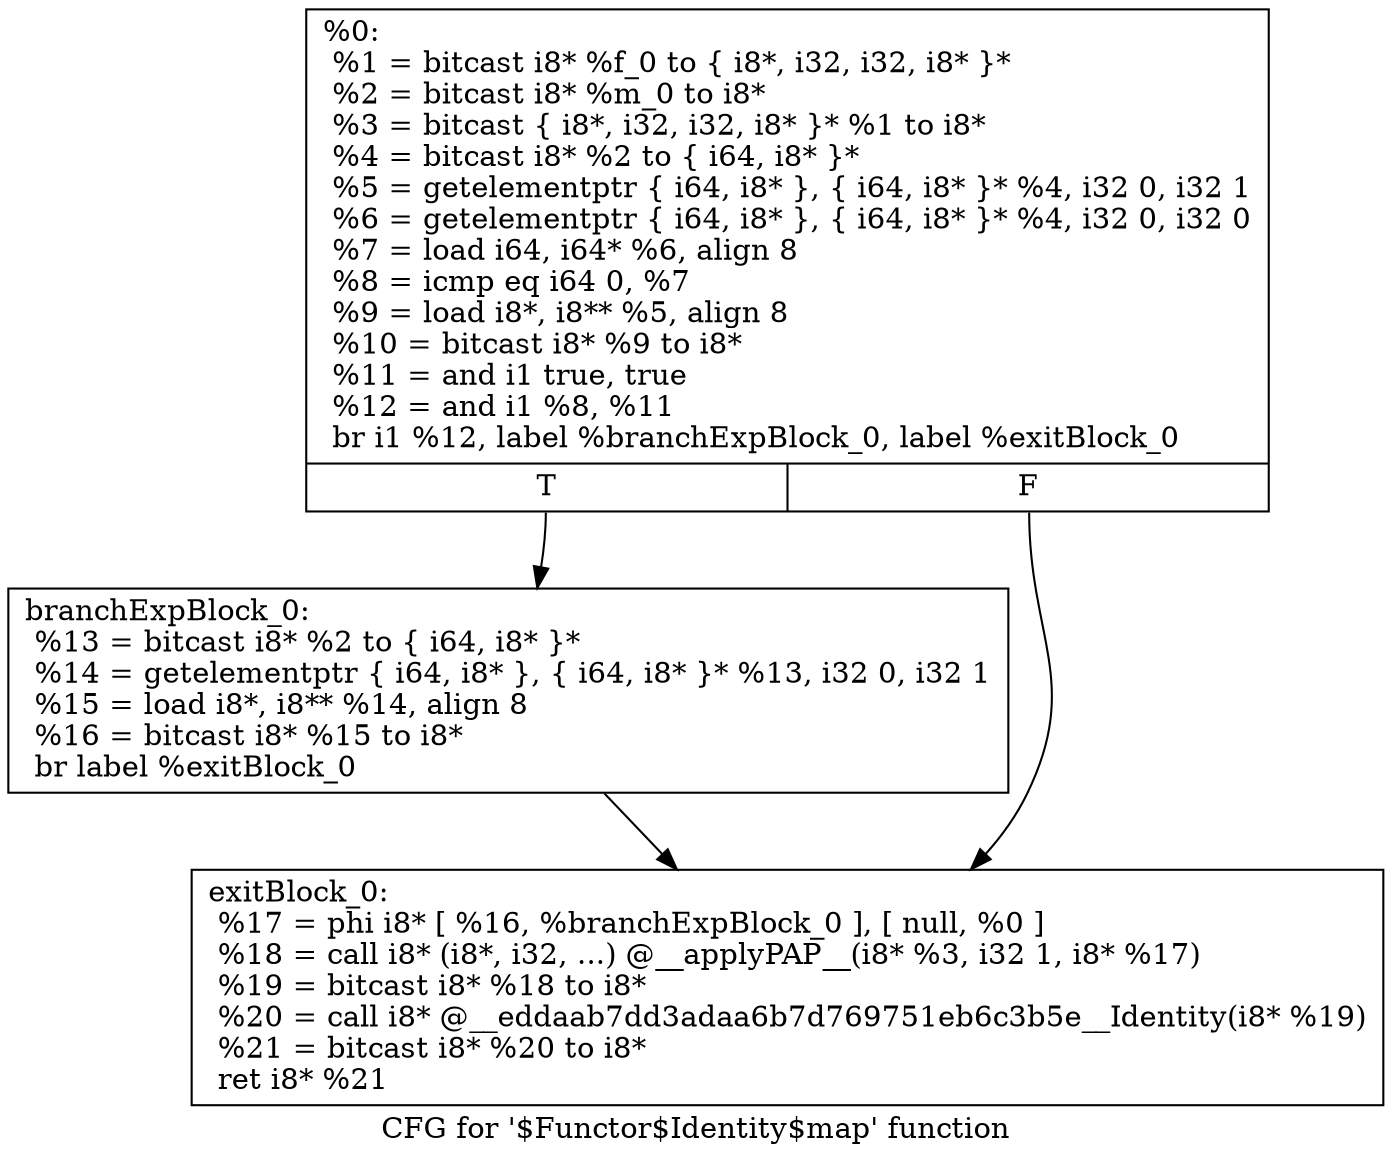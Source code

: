 digraph "CFG for '$Functor$Identity$map' function" {
	label="CFG for '$Functor$Identity$map' function";

	Node0x7f9812625700 [shape=record,label="{%0:\l  %1 = bitcast i8* %f_0 to \{ i8*, i32, i32, i8* \}*\l  %2 = bitcast i8* %m_0 to i8*\l  %3 = bitcast \{ i8*, i32, i32, i8* \}* %1 to i8*\l  %4 = bitcast i8* %2 to \{ i64, i8* \}*\l  %5 = getelementptr \{ i64, i8* \}, \{ i64, i8* \}* %4, i32 0, i32 1\l  %6 = getelementptr \{ i64, i8* \}, \{ i64, i8* \}* %4, i32 0, i32 0\l  %7 = load i64, i64* %6, align 8\l  %8 = icmp eq i64 0, %7\l  %9 = load i8*, i8** %5, align 8\l  %10 = bitcast i8* %9 to i8*\l  %11 = and i1 true, true\l  %12 = and i1 %8, %11\l  br i1 %12, label %branchExpBlock_0, label %exitBlock_0\l|{<s0>T|<s1>F}}"];
	Node0x7f9812625700:s0 -> Node0x7f98126258c0;
	Node0x7f9812625700:s1 -> Node0x7f9812625d80;
	Node0x7f98126258c0 [shape=record,label="{branchExpBlock_0:                                 \l  %13 = bitcast i8* %2 to \{ i64, i8* \}*\l  %14 = getelementptr \{ i64, i8* \}, \{ i64, i8* \}* %13, i32 0, i32 1\l  %15 = load i8*, i8** %14, align 8\l  %16 = bitcast i8* %15 to i8*\l  br label %exitBlock_0\l}"];
	Node0x7f98126258c0 -> Node0x7f9812625d80;
	Node0x7f9812625d80 [shape=record,label="{exitBlock_0:                                      \l  %17 = phi i8* [ %16, %branchExpBlock_0 ], [ null, %0 ]\l  %18 = call i8* (i8*, i32, ...) @__applyPAP__(i8* %3, i32 1, i8* %17)\l  %19 = bitcast i8* %18 to i8*\l  %20 = call i8* @__eddaab7dd3adaa6b7d769751eb6c3b5e__Identity(i8* %19)\l  %21 = bitcast i8* %20 to i8*\l  ret i8* %21\l}"];
}
